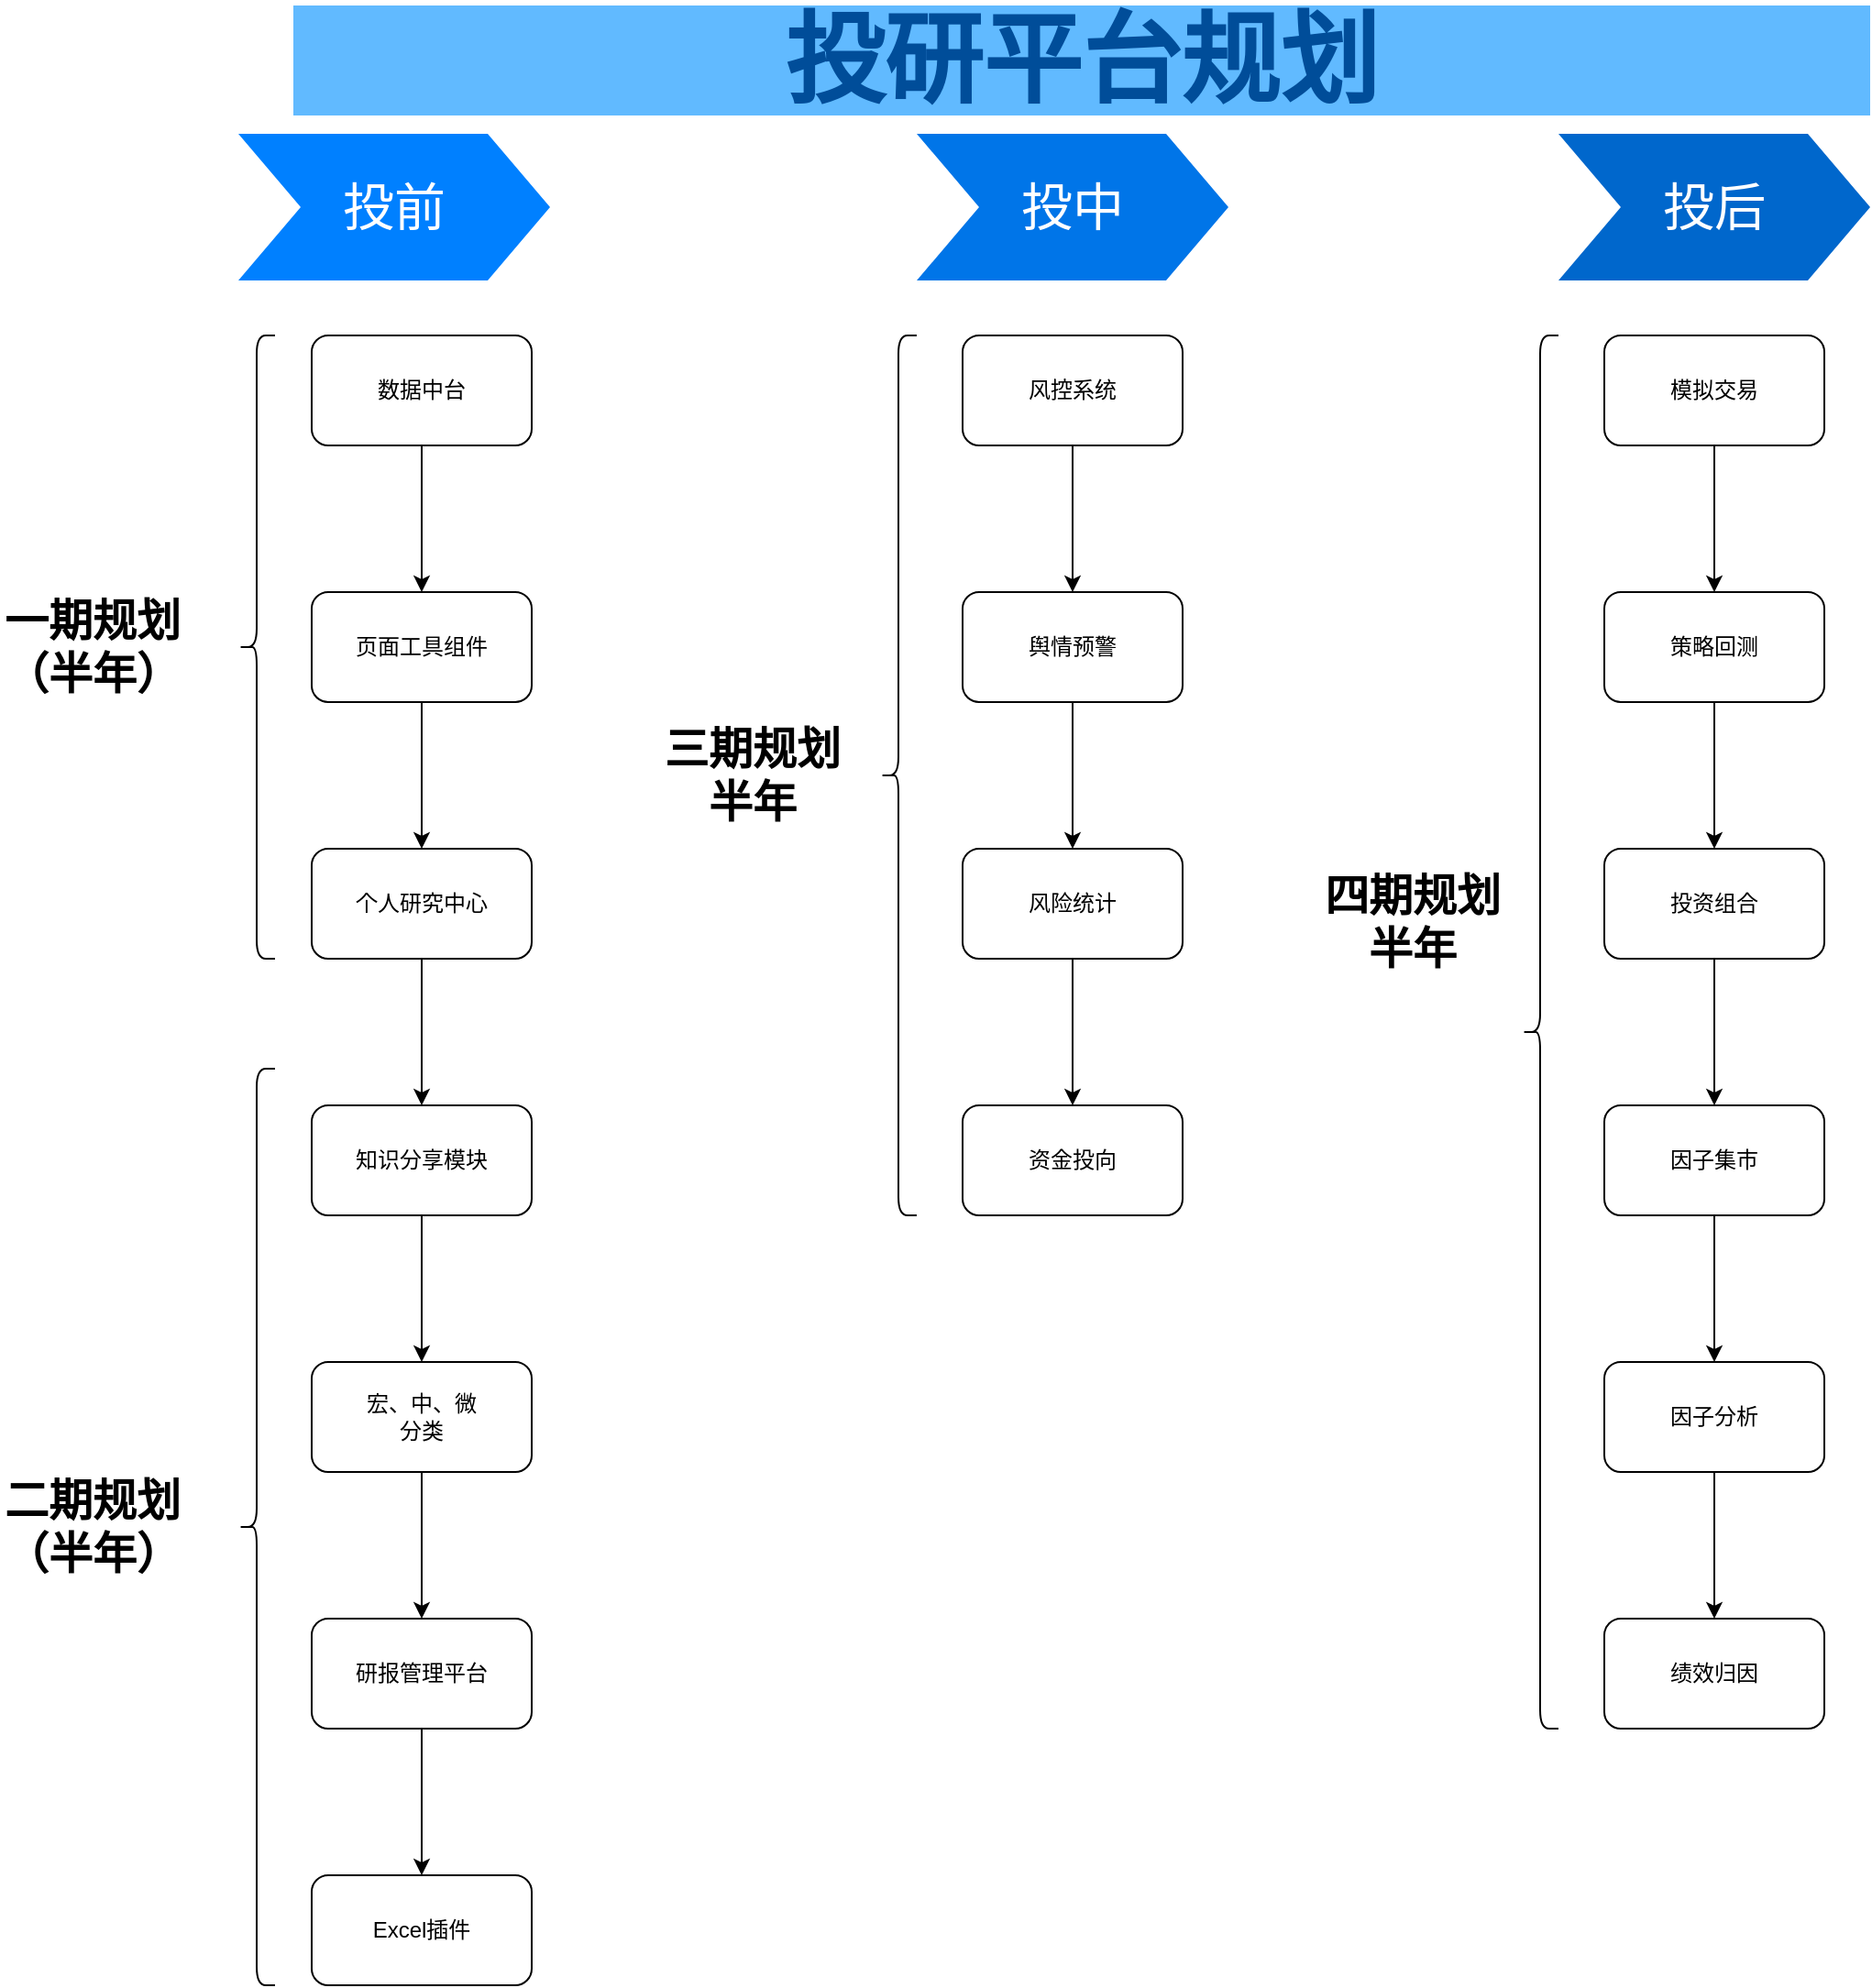 <mxfile version="14.7.9" type="github">
  <diagram name="Page-1" id="d9b1e647-80fa-b4a2-5024-87a742678bcc">
    <mxGraphModel dx="2522" dy="804" grid="1" gridSize="10" guides="1" tooltips="1" connect="1" arrows="1" fold="1" page="1" pageScale="1" pageWidth="1100" pageHeight="850" background="none" math="0" shadow="0">
      <root>
        <mxCell id="0" />
        <mxCell id="1" parent="0" />
        <mxCell id="57fe6abec08f04cb-1" value="投前" style="shape=step;whiteSpace=wrap;html=1;fontSize=28;fillColor=#0080FF;fontColor=#FFFFFF;strokeColor=none;" parent="1" vertex="1">
          <mxGeometry x="90" y="180" width="170" height="80" as="geometry" />
        </mxCell>
        <mxCell id="57fe6abec08f04cb-2" value="投中" style="shape=step;whiteSpace=wrap;html=1;fontSize=28;fillColor=#0075E8;fontColor=#FFFFFF;strokeColor=none;" parent="1" vertex="1">
          <mxGeometry x="460" y="180" width="170" height="80" as="geometry" />
        </mxCell>
        <mxCell id="57fe6abec08f04cb-3" value="投后" style="shape=step;whiteSpace=wrap;html=1;fontSize=28;fillColor=#0067CC;fontColor=#FFFFFF;strokeColor=none;" parent="1" vertex="1">
          <mxGeometry x="810" y="180" width="170" height="80" as="geometry" />
        </mxCell>
        <mxCell id="57fe6abec08f04cb-7" value="投研平台规划" style="text;html=1;strokeColor=none;fillColor=#61BAFF;align=center;verticalAlign=middle;whiteSpace=wrap;fontSize=54;fontStyle=1;fontColor=#004D99;" parent="1" vertex="1">
          <mxGeometry x="120" y="110" width="860" height="60" as="geometry" />
        </mxCell>
        <mxCell id="wiMCG6pbvv5NuSlwu-rE-3" value="" style="edgeStyle=orthogonalEdgeStyle;rounded=0;orthogonalLoop=1;jettySize=auto;html=1;" edge="1" parent="1" source="wiMCG6pbvv5NuSlwu-rE-1" target="wiMCG6pbvv5NuSlwu-rE-2">
          <mxGeometry relative="1" as="geometry" />
        </mxCell>
        <mxCell id="wiMCG6pbvv5NuSlwu-rE-1" value="数据中台" style="rounded=1;whiteSpace=wrap;html=1;" vertex="1" parent="1">
          <mxGeometry x="130" y="290" width="120" height="60" as="geometry" />
        </mxCell>
        <mxCell id="wiMCG6pbvv5NuSlwu-rE-5" value="" style="edgeStyle=orthogonalEdgeStyle;rounded=0;orthogonalLoop=1;jettySize=auto;html=1;" edge="1" parent="1" source="wiMCG6pbvv5NuSlwu-rE-2" target="wiMCG6pbvv5NuSlwu-rE-4">
          <mxGeometry relative="1" as="geometry" />
        </mxCell>
        <mxCell id="wiMCG6pbvv5NuSlwu-rE-2" value="页面工具组件" style="whiteSpace=wrap;html=1;rounded=1;" vertex="1" parent="1">
          <mxGeometry x="130" y="430" width="120" height="60" as="geometry" />
        </mxCell>
        <mxCell id="wiMCG6pbvv5NuSlwu-rE-9" value="" style="edgeStyle=orthogonalEdgeStyle;rounded=0;orthogonalLoop=1;jettySize=auto;html=1;" edge="1" parent="1" source="wiMCG6pbvv5NuSlwu-rE-4" target="wiMCG6pbvv5NuSlwu-rE-8">
          <mxGeometry relative="1" as="geometry" />
        </mxCell>
        <mxCell id="wiMCG6pbvv5NuSlwu-rE-4" value="个人研究中心" style="whiteSpace=wrap;html=1;rounded=1;" vertex="1" parent="1">
          <mxGeometry x="130" y="570" width="120" height="60" as="geometry" />
        </mxCell>
        <mxCell id="wiMCG6pbvv5NuSlwu-rE-6" value="" style="shape=curlyBracket;whiteSpace=wrap;html=1;rounded=1;" vertex="1" parent="1">
          <mxGeometry x="90" y="290" width="20" height="340" as="geometry" />
        </mxCell>
        <mxCell id="wiMCG6pbvv5NuSlwu-rE-7" value="一期规划&lt;br&gt;（半年）" style="text;strokeColor=none;fillColor=none;html=1;fontSize=24;fontStyle=1;verticalAlign=middle;align=center;" vertex="1" parent="1">
          <mxGeometry x="-40" y="440" width="100" height="40" as="geometry" />
        </mxCell>
        <mxCell id="wiMCG6pbvv5NuSlwu-rE-11" value="" style="edgeStyle=orthogonalEdgeStyle;rounded=0;orthogonalLoop=1;jettySize=auto;html=1;" edge="1" parent="1" source="wiMCG6pbvv5NuSlwu-rE-8" target="wiMCG6pbvv5NuSlwu-rE-10">
          <mxGeometry relative="1" as="geometry" />
        </mxCell>
        <mxCell id="wiMCG6pbvv5NuSlwu-rE-8" value="知识分享模块" style="whiteSpace=wrap;html=1;rounded=1;" vertex="1" parent="1">
          <mxGeometry x="130" y="710" width="120" height="60" as="geometry" />
        </mxCell>
        <mxCell id="wiMCG6pbvv5NuSlwu-rE-13" value="" style="edgeStyle=orthogonalEdgeStyle;rounded=0;orthogonalLoop=1;jettySize=auto;html=1;" edge="1" parent="1" source="wiMCG6pbvv5NuSlwu-rE-10" target="wiMCG6pbvv5NuSlwu-rE-12">
          <mxGeometry relative="1" as="geometry" />
        </mxCell>
        <mxCell id="wiMCG6pbvv5NuSlwu-rE-10" value="宏、中、微&lt;br&gt;分类" style="whiteSpace=wrap;html=1;rounded=1;" vertex="1" parent="1">
          <mxGeometry x="130" y="850" width="120" height="60" as="geometry" />
        </mxCell>
        <mxCell id="wiMCG6pbvv5NuSlwu-rE-15" value="" style="edgeStyle=orthogonalEdgeStyle;rounded=0;orthogonalLoop=1;jettySize=auto;html=1;" edge="1" parent="1" source="wiMCG6pbvv5NuSlwu-rE-12" target="wiMCG6pbvv5NuSlwu-rE-14">
          <mxGeometry relative="1" as="geometry" />
        </mxCell>
        <mxCell id="wiMCG6pbvv5NuSlwu-rE-12" value="研报管理平台" style="whiteSpace=wrap;html=1;rounded=1;" vertex="1" parent="1">
          <mxGeometry x="130" y="990" width="120" height="60" as="geometry" />
        </mxCell>
        <mxCell id="wiMCG6pbvv5NuSlwu-rE-14" value="Excel插件" style="whiteSpace=wrap;html=1;rounded=1;" vertex="1" parent="1">
          <mxGeometry x="130" y="1130" width="120" height="60" as="geometry" />
        </mxCell>
        <mxCell id="wiMCG6pbvv5NuSlwu-rE-16" value="" style="shape=curlyBracket;whiteSpace=wrap;html=1;rounded=1;" vertex="1" parent="1">
          <mxGeometry x="90" y="690" width="20" height="500" as="geometry" />
        </mxCell>
        <mxCell id="wiMCG6pbvv5NuSlwu-rE-17" value="二期规划&lt;br&gt;（半年）" style="text;strokeColor=none;fillColor=none;html=1;fontSize=24;fontStyle=1;verticalAlign=middle;align=center;" vertex="1" parent="1">
          <mxGeometry x="-40" y="920" width="100" height="40" as="geometry" />
        </mxCell>
        <mxCell id="wiMCG6pbvv5NuSlwu-rE-20" value="" style="edgeStyle=orthogonalEdgeStyle;rounded=0;orthogonalLoop=1;jettySize=auto;html=1;" edge="1" parent="1" source="wiMCG6pbvv5NuSlwu-rE-18" target="wiMCG6pbvv5NuSlwu-rE-19">
          <mxGeometry relative="1" as="geometry" />
        </mxCell>
        <mxCell id="wiMCG6pbvv5NuSlwu-rE-18" value="风控系统" style="rounded=1;whiteSpace=wrap;html=1;" vertex="1" parent="1">
          <mxGeometry x="485" y="290" width="120" height="60" as="geometry" />
        </mxCell>
        <mxCell id="wiMCG6pbvv5NuSlwu-rE-22" value="" style="edgeStyle=orthogonalEdgeStyle;rounded=0;orthogonalLoop=1;jettySize=auto;html=1;" edge="1" parent="1" source="wiMCG6pbvv5NuSlwu-rE-19" target="wiMCG6pbvv5NuSlwu-rE-21">
          <mxGeometry relative="1" as="geometry" />
        </mxCell>
        <mxCell id="wiMCG6pbvv5NuSlwu-rE-19" value="舆情预警" style="whiteSpace=wrap;html=1;rounded=1;" vertex="1" parent="1">
          <mxGeometry x="485" y="430" width="120" height="60" as="geometry" />
        </mxCell>
        <mxCell id="wiMCG6pbvv5NuSlwu-rE-24" value="" style="edgeStyle=orthogonalEdgeStyle;rounded=0;orthogonalLoop=1;jettySize=auto;html=1;" edge="1" parent="1" source="wiMCG6pbvv5NuSlwu-rE-21" target="wiMCG6pbvv5NuSlwu-rE-23">
          <mxGeometry relative="1" as="geometry" />
        </mxCell>
        <mxCell id="wiMCG6pbvv5NuSlwu-rE-21" value="风险统计" style="whiteSpace=wrap;html=1;rounded=1;" vertex="1" parent="1">
          <mxGeometry x="485" y="570" width="120" height="60" as="geometry" />
        </mxCell>
        <mxCell id="wiMCG6pbvv5NuSlwu-rE-23" value="资金投向" style="whiteSpace=wrap;html=1;rounded=1;" vertex="1" parent="1">
          <mxGeometry x="485" y="710" width="120" height="60" as="geometry" />
        </mxCell>
        <mxCell id="wiMCG6pbvv5NuSlwu-rE-27" value="" style="edgeStyle=orthogonalEdgeStyle;rounded=0;orthogonalLoop=1;jettySize=auto;html=1;" edge="1" parent="1" source="wiMCG6pbvv5NuSlwu-rE-25" target="wiMCG6pbvv5NuSlwu-rE-26">
          <mxGeometry relative="1" as="geometry" />
        </mxCell>
        <mxCell id="wiMCG6pbvv5NuSlwu-rE-25" value="模拟交易" style="rounded=1;whiteSpace=wrap;html=1;" vertex="1" parent="1">
          <mxGeometry x="835" y="290" width="120" height="60" as="geometry" />
        </mxCell>
        <mxCell id="wiMCG6pbvv5NuSlwu-rE-29" value="" style="edgeStyle=orthogonalEdgeStyle;rounded=0;orthogonalLoop=1;jettySize=auto;html=1;" edge="1" parent="1" source="wiMCG6pbvv5NuSlwu-rE-26" target="wiMCG6pbvv5NuSlwu-rE-28">
          <mxGeometry relative="1" as="geometry" />
        </mxCell>
        <mxCell id="wiMCG6pbvv5NuSlwu-rE-26" value="策略回测" style="whiteSpace=wrap;html=1;rounded=1;" vertex="1" parent="1">
          <mxGeometry x="835" y="430" width="120" height="60" as="geometry" />
        </mxCell>
        <mxCell id="wiMCG6pbvv5NuSlwu-rE-33" value="" style="edgeStyle=orthogonalEdgeStyle;rounded=0;orthogonalLoop=1;jettySize=auto;html=1;" edge="1" parent="1" source="wiMCG6pbvv5NuSlwu-rE-28" target="wiMCG6pbvv5NuSlwu-rE-32">
          <mxGeometry relative="1" as="geometry" />
        </mxCell>
        <mxCell id="wiMCG6pbvv5NuSlwu-rE-28" value="投资组合" style="whiteSpace=wrap;html=1;rounded=1;" vertex="1" parent="1">
          <mxGeometry x="835" y="570" width="120" height="60" as="geometry" />
        </mxCell>
        <mxCell id="wiMCG6pbvv5NuSlwu-rE-30" value="" style="shape=curlyBracket;whiteSpace=wrap;html=1;rounded=1;" vertex="1" parent="1">
          <mxGeometry x="440" y="290" width="20" height="480" as="geometry" />
        </mxCell>
        <mxCell id="wiMCG6pbvv5NuSlwu-rE-31" value="三期规划&lt;br&gt;半年" style="text;strokeColor=none;fillColor=none;html=1;fontSize=24;fontStyle=1;verticalAlign=middle;align=center;" vertex="1" parent="1">
          <mxGeometry x="320" y="510" width="100" height="40" as="geometry" />
        </mxCell>
        <mxCell id="wiMCG6pbvv5NuSlwu-rE-35" value="" style="edgeStyle=orthogonalEdgeStyle;rounded=0;orthogonalLoop=1;jettySize=auto;html=1;" edge="1" parent="1" source="wiMCG6pbvv5NuSlwu-rE-32" target="wiMCG6pbvv5NuSlwu-rE-34">
          <mxGeometry relative="1" as="geometry" />
        </mxCell>
        <mxCell id="wiMCG6pbvv5NuSlwu-rE-32" value="因子集市" style="whiteSpace=wrap;html=1;rounded=1;" vertex="1" parent="1">
          <mxGeometry x="835" y="710" width="120" height="60" as="geometry" />
        </mxCell>
        <mxCell id="wiMCG6pbvv5NuSlwu-rE-37" value="" style="edgeStyle=orthogonalEdgeStyle;rounded=0;orthogonalLoop=1;jettySize=auto;html=1;" edge="1" parent="1" source="wiMCG6pbvv5NuSlwu-rE-34" target="wiMCG6pbvv5NuSlwu-rE-36">
          <mxGeometry relative="1" as="geometry" />
        </mxCell>
        <mxCell id="wiMCG6pbvv5NuSlwu-rE-34" value="因子分析" style="whiteSpace=wrap;html=1;rounded=1;" vertex="1" parent="1">
          <mxGeometry x="835" y="850" width="120" height="60" as="geometry" />
        </mxCell>
        <mxCell id="wiMCG6pbvv5NuSlwu-rE-36" value="绩效归因" style="whiteSpace=wrap;html=1;rounded=1;" vertex="1" parent="1">
          <mxGeometry x="835" y="990" width="120" height="60" as="geometry" />
        </mxCell>
        <mxCell id="wiMCG6pbvv5NuSlwu-rE-38" value="四期规划&lt;br&gt;半年" style="text;strokeColor=none;fillColor=none;html=1;fontSize=24;fontStyle=1;verticalAlign=middle;align=center;" vertex="1" parent="1">
          <mxGeometry x="680" y="590" width="100" height="40" as="geometry" />
        </mxCell>
        <mxCell id="wiMCG6pbvv5NuSlwu-rE-39" value="" style="shape=curlyBracket;whiteSpace=wrap;html=1;rounded=1;" vertex="1" parent="1">
          <mxGeometry x="790" y="290" width="20" height="760" as="geometry" />
        </mxCell>
      </root>
    </mxGraphModel>
  </diagram>
</mxfile>
